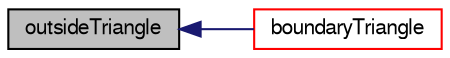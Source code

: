 digraph "outsideTriangle"
{
  bgcolor="transparent";
  edge [fontname="FreeSans",fontsize="10",labelfontname="FreeSans",labelfontsize="10"];
  node [fontname="FreeSans",fontsize="10",shape=record];
  rankdir="LR";
  Node50 [label="outsideTriangle",height=0.2,width=0.4,color="black", fillcolor="grey75", style="filled", fontcolor="black"];
  Node50 -> Node51 [dir="back",color="midnightblue",fontsize="10",style="solid",fontname="FreeSans"];
  Node51 [label="boundaryTriangle",height=0.2,width=0.4,color="red",URL="$a21190.html#ab6a607d8da3ef4df5e8f9b6e91c13256"];
}
